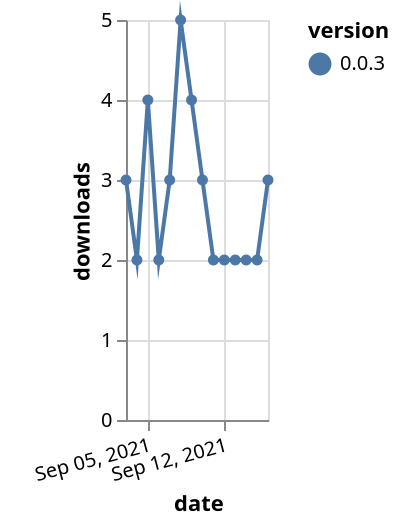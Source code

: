 {"$schema": "https://vega.github.io/schema/vega-lite/v5.json", "description": "A simple bar chart with embedded data.", "data": {"values": [{"date": "2021-09-03", "total": 2722, "delta": 3, "version": "0.0.3"}, {"date": "2021-09-04", "total": 2724, "delta": 2, "version": "0.0.3"}, {"date": "2021-09-05", "total": 2728, "delta": 4, "version": "0.0.3"}, {"date": "2021-09-06", "total": 2730, "delta": 2, "version": "0.0.3"}, {"date": "2021-09-07", "total": 2733, "delta": 3, "version": "0.0.3"}, {"date": "2021-09-08", "total": 2738, "delta": 5, "version": "0.0.3"}, {"date": "2021-09-09", "total": 2742, "delta": 4, "version": "0.0.3"}, {"date": "2021-09-10", "total": 2745, "delta": 3, "version": "0.0.3"}, {"date": "2021-09-11", "total": 2747, "delta": 2, "version": "0.0.3"}, {"date": "2021-09-12", "total": 2749, "delta": 2, "version": "0.0.3"}, {"date": "2021-09-13", "total": 2751, "delta": 2, "version": "0.0.3"}, {"date": "2021-09-14", "total": 2753, "delta": 2, "version": "0.0.3"}, {"date": "2021-09-15", "total": 2755, "delta": 2, "version": "0.0.3"}, {"date": "2021-09-16", "total": 2758, "delta": 3, "version": "0.0.3"}]}, "width": "container", "mark": {"type": "line", "point": {"filled": true}}, "encoding": {"x": {"field": "date", "type": "temporal", "timeUnit": "yearmonthdate", "title": "date", "axis": {"labelAngle": -15}}, "y": {"field": "delta", "type": "quantitative", "title": "downloads"}, "color": {"field": "version", "type": "nominal"}, "tooltip": {"field": "delta"}}}